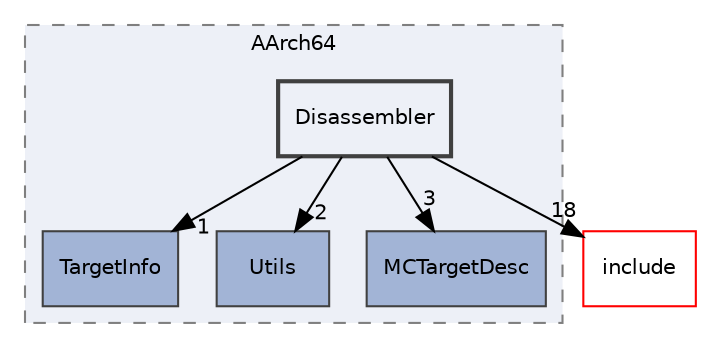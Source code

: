 digraph "lib/Target/AArch64/Disassembler"
{
 // LATEX_PDF_SIZE
  bgcolor="transparent";
  edge [fontname="Helvetica",fontsize="10",labelfontname="Helvetica",labelfontsize="10"];
  node [fontname="Helvetica",fontsize="10",shape="box"];
  compound=true
  subgraph clusterdir_b69b85499a0be7bec9dbd65569a12909 {
    graph [ bgcolor="#edf0f7", pencolor="grey50", style="filled,dashed,", label="AArch64", fontname="Helvetica", fontsize="10", URL="dir_b69b85499a0be7bec9dbd65569a12909.html"]
  dir_04219d991c4c5494f21f5921005a6ba8 [label="TargetInfo", style="filled,", fillcolor="#a2b4d6", color="grey25", URL="dir_04219d991c4c5494f21f5921005a6ba8.html"];
  dir_38a34d90339076775287bd56bf13388c [label="Utils", style="filled,", fillcolor="#a2b4d6", color="grey25", URL="dir_38a34d90339076775287bd56bf13388c.html"];
  dir_4e84c0bf98bc79dde7275d76b9e5311b [label="MCTargetDesc", style="filled,", fillcolor="#a2b4d6", color="grey25", URL="dir_4e84c0bf98bc79dde7275d76b9e5311b.html"];
  dir_ad133dc6cffc87268aaef93154475505 [label="Disassembler", style="filled,bold,", fillcolor="#edf0f7", color="grey25", URL="dir_ad133dc6cffc87268aaef93154475505.html"];
  }
  dir_d44c64559bbebec7f509842c48db8b23 [label="include", style="", fillcolor="#edf0f7", color="red", URL="dir_d44c64559bbebec7f509842c48db8b23.html"];
  dir_ad133dc6cffc87268aaef93154475505->dir_04219d991c4c5494f21f5921005a6ba8 [headlabel="1", labeldistance=1.5 headhref="dir_000048_000194.html"];
  dir_ad133dc6cffc87268aaef93154475505->dir_38a34d90339076775287bd56bf13388c [headlabel="2", labeldistance=1.5 headhref="dir_000048_000225.html"];
  dir_ad133dc6cffc87268aaef93154475505->dir_4e84c0bf98bc79dde7275d76b9e5311b [headlabel="3", labeldistance=1.5 headhref="dir_000048_000123.html"];
  dir_ad133dc6cffc87268aaef93154475505->dir_d44c64559bbebec7f509842c48db8b23 [headlabel="18", labeldistance=1.5 headhref="dir_000048_000082.html"];
}
